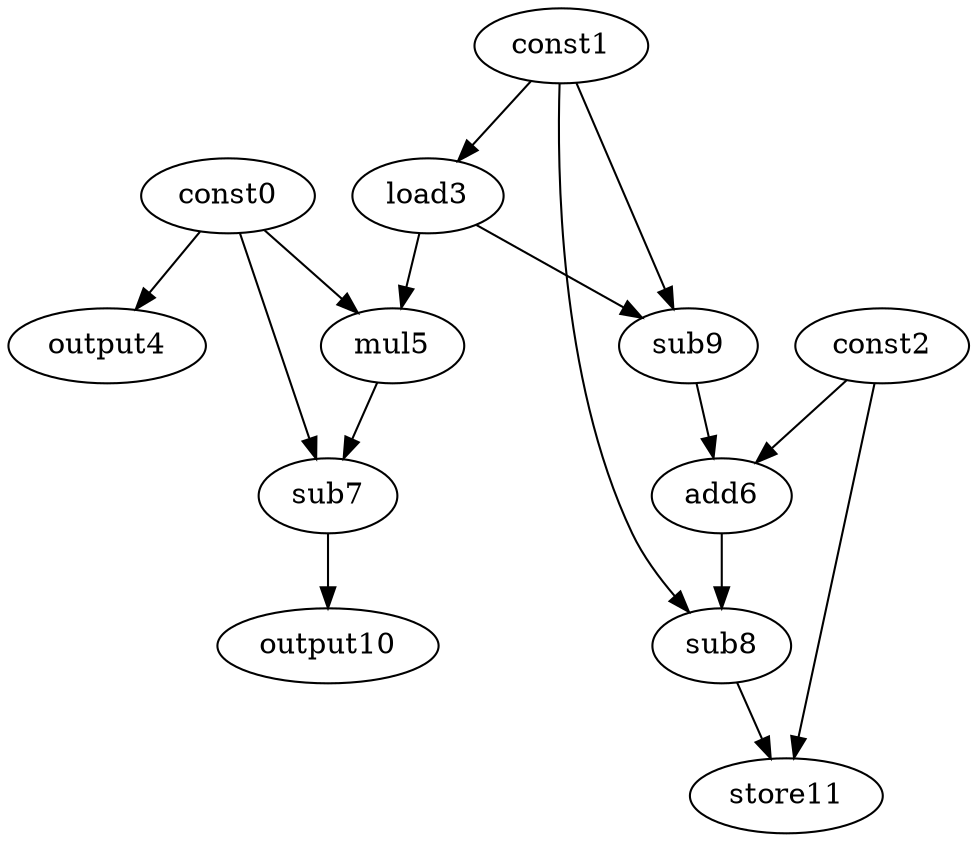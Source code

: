 digraph G { 
const0[opcode=const]; 
const1[opcode=const]; 
const2[opcode=const]; 
load3[opcode=load]; 
output4[opcode=output]; 
mul5[opcode=mul]; 
add6[opcode=add]; 
sub7[opcode=sub]; 
sub8[opcode=sub]; 
sub9[opcode=sub]; 
output10[opcode=output]; 
store11[opcode=store]; 
const1->load3[operand=0];
const0->output4[operand=0];
const0->mul5[operand=0];
load3->mul5[operand=1];
const1->sub9[operand=0];
load3->sub9[operand=1];
sub9->add6[operand=0];
const2->add6[operand=1];
const0->sub7[operand=0];
mul5->sub7[operand=1];
const1->sub8[operand=0];
add6->sub8[operand=1];
sub7->output10[operand=0];
sub8->store11[operand=0];
const2->store11[operand=1];
}
